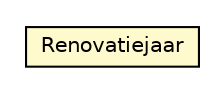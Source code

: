 #!/usr/local/bin/dot
#
# Class diagram 
# Generated by UMLGraph version R5_6-24-gf6e263 (http://www.umlgraph.org/)
#

digraph G {
	edge [fontname="Helvetica",fontsize=10,labelfontname="Helvetica",labelfontsize=10];
	node [fontname="Helvetica",fontsize=10,shape=plaintext];
	nodesep=0.25;
	ranksep=0.5;
	// nl.egem.stuf.sector.bg._0204.VBOFund.Renovatiejaar
	c222715 [label=<<table title="nl.egem.stuf.sector.bg._0204.VBOFund.Renovatiejaar" border="0" cellborder="1" cellspacing="0" cellpadding="2" port="p" bgcolor="lemonChiffon" href="./VBOFund.Renovatiejaar.html">
		<tr><td><table border="0" cellspacing="0" cellpadding="1">
<tr><td align="center" balign="center"> Renovatiejaar </td></tr>
		</table></td></tr>
		</table>>, URL="./VBOFund.Renovatiejaar.html", fontname="Helvetica", fontcolor="black", fontsize=10.0];
}


